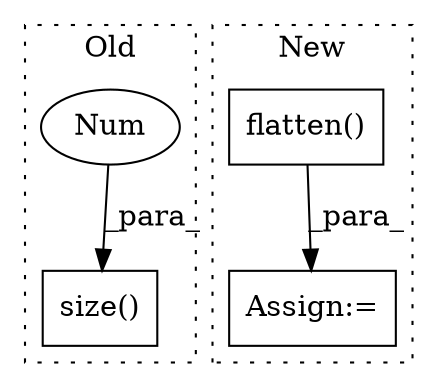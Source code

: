 digraph G {
subgraph cluster0 {
1 [label="size()" a="75" s="369,381" l="10,1" shape="box"];
3 [label="Num" a="76" s="379" l="2" shape="ellipse"];
label = "Old";
style="dotted";
}
subgraph cluster1 {
2 [label="flatten()" a="75" s="459,476" l="13,1" shape="box"];
4 [label="Assign:=" a="68" s="771" l="3" shape="box"];
label = "New";
style="dotted";
}
2 -> 4 [label="_para_"];
3 -> 1 [label="_para_"];
}